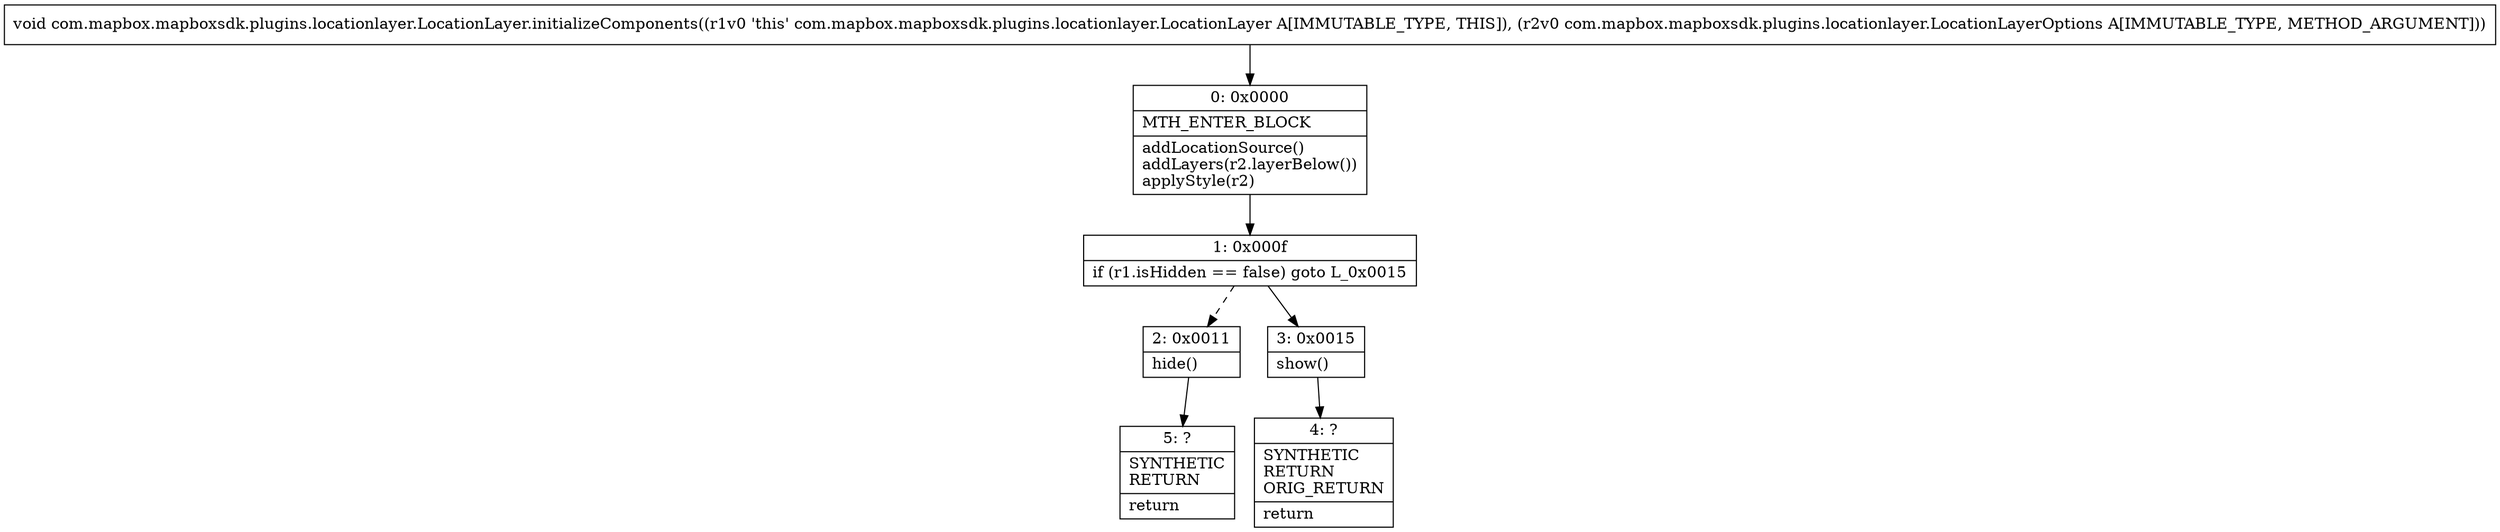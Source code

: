 digraph "CFG forcom.mapbox.mapboxsdk.plugins.locationlayer.LocationLayer.initializeComponents(Lcom\/mapbox\/mapboxsdk\/plugins\/locationlayer\/LocationLayerOptions;)V" {
Node_0 [shape=record,label="{0\:\ 0x0000|MTH_ENTER_BLOCK\l|addLocationSource()\laddLayers(r2.layerBelow())\lapplyStyle(r2)\l}"];
Node_1 [shape=record,label="{1\:\ 0x000f|if (r1.isHidden == false) goto L_0x0015\l}"];
Node_2 [shape=record,label="{2\:\ 0x0011|hide()\l}"];
Node_3 [shape=record,label="{3\:\ 0x0015|show()\l}"];
Node_4 [shape=record,label="{4\:\ ?|SYNTHETIC\lRETURN\lORIG_RETURN\l|return\l}"];
Node_5 [shape=record,label="{5\:\ ?|SYNTHETIC\lRETURN\l|return\l}"];
MethodNode[shape=record,label="{void com.mapbox.mapboxsdk.plugins.locationlayer.LocationLayer.initializeComponents((r1v0 'this' com.mapbox.mapboxsdk.plugins.locationlayer.LocationLayer A[IMMUTABLE_TYPE, THIS]), (r2v0 com.mapbox.mapboxsdk.plugins.locationlayer.LocationLayerOptions A[IMMUTABLE_TYPE, METHOD_ARGUMENT])) }"];
MethodNode -> Node_0;
Node_0 -> Node_1;
Node_1 -> Node_2[style=dashed];
Node_1 -> Node_3;
Node_2 -> Node_5;
Node_3 -> Node_4;
}

